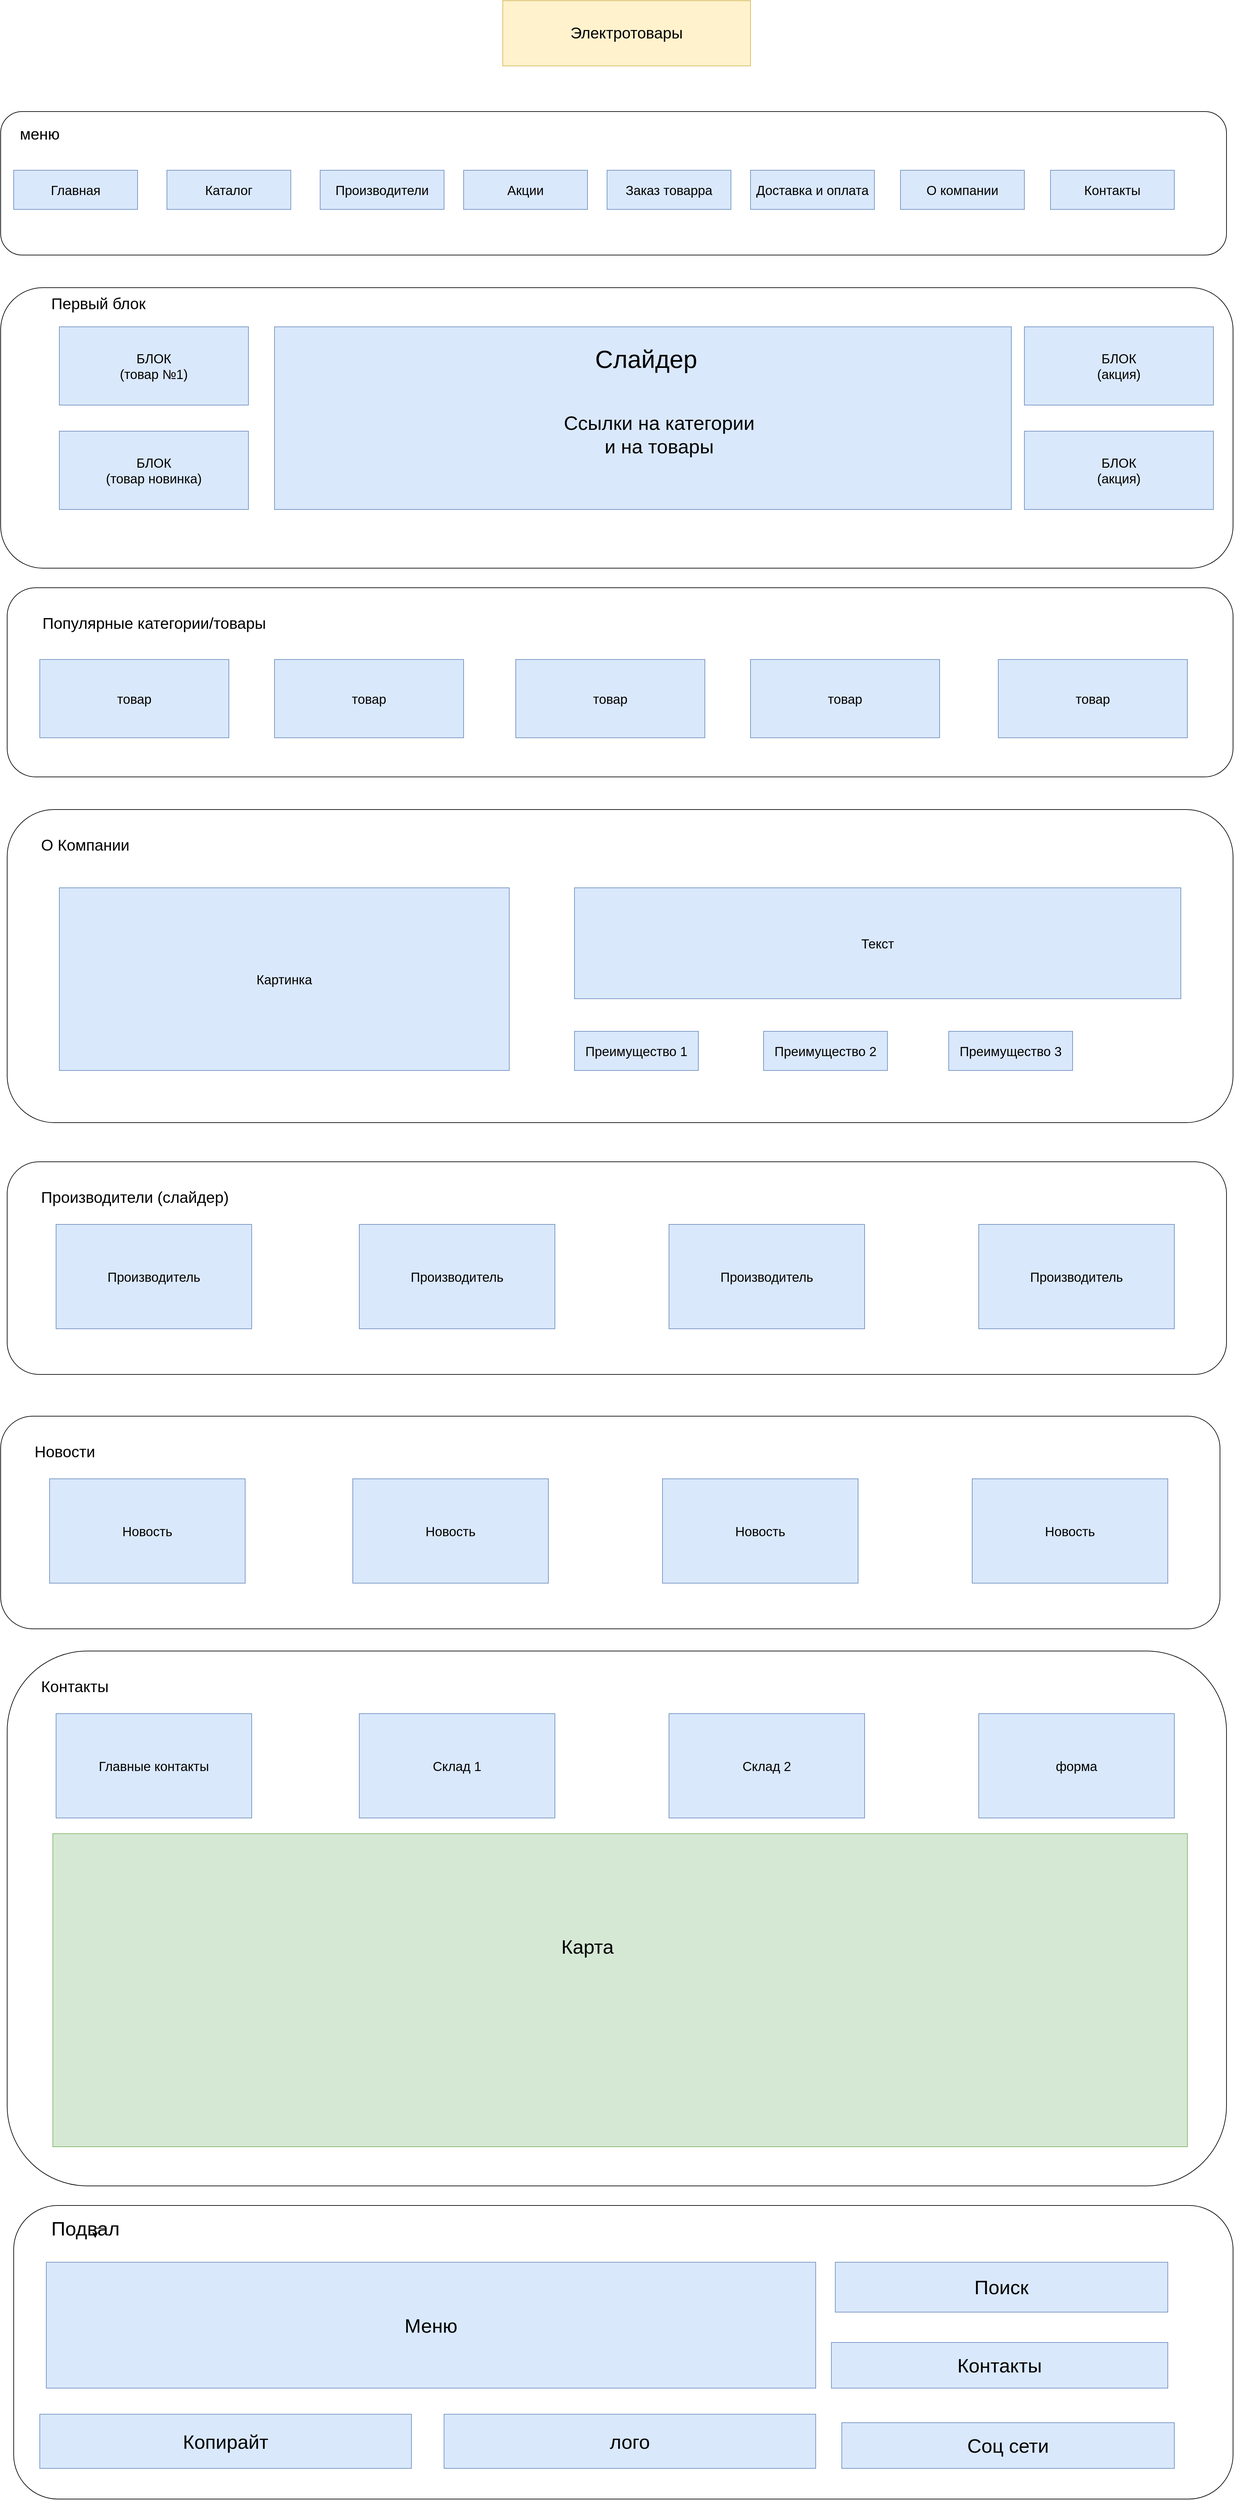 <mxfile version="20.2.5" type="github">
  <diagram id="zNv8xjbHF7dDzMEPw7R5" name="Страница 1">
    <mxGraphModel dx="3325" dy="3049" grid="1" gridSize="10" guides="1" tooltips="1" connect="1" arrows="1" fold="1" page="1" pageScale="1" pageWidth="827" pageHeight="1169" math="0" shadow="0">
      <root>
        <mxCell id="0" />
        <mxCell id="1" parent="0" />
        <mxCell id="lZ8x3SBaB1HAfdKTZSdu-11" value="" style="rounded=1;whiteSpace=wrap;html=1;fontSize=24;" vertex="1" parent="1">
          <mxGeometry x="10" y="150" width="1880" height="220" as="geometry" />
        </mxCell>
        <mxCell id="lZ8x3SBaB1HAfdKTZSdu-1" value="Электротовары" style="rounded=0;whiteSpace=wrap;html=1;fontSize=24;fillColor=#fff2cc;strokeColor=#d6b656;" vertex="1" parent="1">
          <mxGeometry x="780" y="-20" width="380" height="100" as="geometry" />
        </mxCell>
        <mxCell id="lZ8x3SBaB1HAfdKTZSdu-2" value="Акции" style="text;whiteSpace=wrap;html=1;fillColor=#dae8fc;strokeColor=#6c8ebf;align=center;verticalAlign=middle;fontSize=20;" vertex="1" parent="1">
          <mxGeometry x="720" y="240" width="190" height="60" as="geometry" />
        </mxCell>
        <mxCell id="lZ8x3SBaB1HAfdKTZSdu-3" value="Главная" style="text;whiteSpace=wrap;html=1;fillColor=#dae8fc;strokeColor=#6c8ebf;align=center;verticalAlign=middle;fontSize=20;" vertex="1" parent="1">
          <mxGeometry x="30" y="240" width="190" height="60" as="geometry" />
        </mxCell>
        <mxCell id="lZ8x3SBaB1HAfdKTZSdu-4" value="Заказ товарра" style="text;whiteSpace=wrap;html=1;fillColor=#dae8fc;strokeColor=#6c8ebf;align=center;verticalAlign=middle;fontSize=20;" vertex="1" parent="1">
          <mxGeometry x="940" y="240" width="190" height="60" as="geometry" />
        </mxCell>
        <mxCell id="lZ8x3SBaB1HAfdKTZSdu-5" value="Каталог" style="text;whiteSpace=wrap;html=1;fillColor=#dae8fc;strokeColor=#6c8ebf;align=center;verticalAlign=middle;fontSize=20;" vertex="1" parent="1">
          <mxGeometry x="265" y="240" width="190" height="60" as="geometry" />
        </mxCell>
        <mxCell id="lZ8x3SBaB1HAfdKTZSdu-6" value="Производители" style="text;whiteSpace=wrap;html=1;fillColor=#dae8fc;strokeColor=#6c8ebf;align=center;verticalAlign=middle;fontSize=20;" vertex="1" parent="1">
          <mxGeometry x="500" y="240" width="190" height="60" as="geometry" />
        </mxCell>
        <mxCell id="lZ8x3SBaB1HAfdKTZSdu-7" value="Контакты" style="text;whiteSpace=wrap;html=1;fillColor=#dae8fc;strokeColor=#6c8ebf;align=center;verticalAlign=middle;fontSize=20;" vertex="1" parent="1">
          <mxGeometry x="1620" y="240" width="190" height="60" as="geometry" />
        </mxCell>
        <mxCell id="lZ8x3SBaB1HAfdKTZSdu-8" value="Доставка и оплата" style="text;whiteSpace=wrap;html=1;fillColor=#dae8fc;strokeColor=#6c8ebf;align=center;verticalAlign=middle;fontSize=20;" vertex="1" parent="1">
          <mxGeometry x="1160" y="240" width="190" height="60" as="geometry" />
        </mxCell>
        <mxCell id="lZ8x3SBaB1HAfdKTZSdu-9" value="О компании" style="text;whiteSpace=wrap;html=1;fillColor=#dae8fc;strokeColor=#6c8ebf;align=center;verticalAlign=middle;fontSize=20;" vertex="1" parent="1">
          <mxGeometry x="1390" y="240" width="190" height="60" as="geometry" />
        </mxCell>
        <mxCell id="lZ8x3SBaB1HAfdKTZSdu-12" value="меню" style="text;html=1;strokeColor=none;fillColor=none;align=center;verticalAlign=middle;whiteSpace=wrap;rounded=0;fontSize=24;" vertex="1" parent="1">
          <mxGeometry x="40" y="170" width="60" height="30" as="geometry" />
        </mxCell>
        <mxCell id="lZ8x3SBaB1HAfdKTZSdu-13" value="" style="rounded=1;whiteSpace=wrap;html=1;fontSize=24;" vertex="1" parent="1">
          <mxGeometry x="10" y="420" width="1890" height="430" as="geometry" />
        </mxCell>
        <mxCell id="lZ8x3SBaB1HAfdKTZSdu-14" value="" style="text;whiteSpace=wrap;html=1;fillColor=#dae8fc;strokeColor=#6c8ebf;align=center;verticalAlign=middle;fontSize=38;" vertex="1" parent="1">
          <mxGeometry x="430" y="480" width="1130" height="280" as="geometry" />
        </mxCell>
        <mxCell id="lZ8x3SBaB1HAfdKTZSdu-15" value="&lt;div style=&quot;font-size: 30px;&quot;&gt;Ссылки на категории &lt;br style=&quot;font-size: 30px;&quot;&gt;&lt;/div&gt;&lt;div style=&quot;font-size: 30px;&quot;&gt;и на товары&lt;/div&gt;" style="text;html=1;strokeColor=none;fillColor=none;align=center;verticalAlign=middle;whiteSpace=wrap;rounded=0;fontSize=30;" vertex="1" parent="1">
          <mxGeometry x="670" y="585" width="700" height="120" as="geometry" />
        </mxCell>
        <mxCell id="lZ8x3SBaB1HAfdKTZSdu-16" value="Слайдер" style="text;html=1;strokeColor=none;fillColor=none;align=center;verticalAlign=middle;whiteSpace=wrap;rounded=0;fontSize=38;" vertex="1" parent="1">
          <mxGeometry x="650" y="500" width="700" height="60" as="geometry" />
        </mxCell>
        <mxCell id="lZ8x3SBaB1HAfdKTZSdu-17" value="&lt;div&gt;БЛОК&lt;/div&gt;&lt;div&gt;(товар №1)&lt;br&gt;&lt;/div&gt;" style="text;whiteSpace=wrap;html=1;fillColor=#dae8fc;strokeColor=#6c8ebf;align=center;verticalAlign=middle;fontSize=20;" vertex="1" parent="1">
          <mxGeometry x="100" y="480" width="290" height="120" as="geometry" />
        </mxCell>
        <mxCell id="lZ8x3SBaB1HAfdKTZSdu-19" value="&lt;div&gt;БЛОК&lt;/div&gt;&lt;div&gt;(товар новинка)&lt;/div&gt;" style="text;whiteSpace=wrap;html=1;fillColor=#dae8fc;strokeColor=#6c8ebf;align=center;verticalAlign=middle;fontSize=20;" vertex="1" parent="1">
          <mxGeometry x="100" y="640" width="290" height="120" as="geometry" />
        </mxCell>
        <mxCell id="lZ8x3SBaB1HAfdKTZSdu-20" value="&lt;div&gt;БЛОК&lt;/div&gt;&lt;div&gt;(акция)&lt;br&gt;&lt;/div&gt;" style="text;whiteSpace=wrap;html=1;fillColor=#dae8fc;strokeColor=#6c8ebf;align=center;verticalAlign=middle;fontSize=20;" vertex="1" parent="1">
          <mxGeometry x="1580" y="480" width="290" height="120" as="geometry" />
        </mxCell>
        <mxCell id="lZ8x3SBaB1HAfdKTZSdu-21" value="&lt;div&gt;БЛОК&lt;/div&gt;&lt;div&gt;(акция)&lt;br&gt;&lt;/div&gt;" style="text;whiteSpace=wrap;html=1;fillColor=#dae8fc;strokeColor=#6c8ebf;align=center;verticalAlign=middle;fontSize=20;" vertex="1" parent="1">
          <mxGeometry x="1580" y="640" width="290" height="120" as="geometry" />
        </mxCell>
        <mxCell id="lZ8x3SBaB1HAfdKTZSdu-22" value="" style="rounded=1;whiteSpace=wrap;html=1;fontSize=24;" vertex="1" parent="1">
          <mxGeometry x="20" y="880" width="1880" height="290" as="geometry" />
        </mxCell>
        <mxCell id="lZ8x3SBaB1HAfdKTZSdu-26" value="товар" style="text;whiteSpace=wrap;html=1;fillColor=#dae8fc;strokeColor=#6c8ebf;align=center;verticalAlign=middle;fontSize=20;" vertex="1" parent="1">
          <mxGeometry x="70" y="990" width="290" height="120" as="geometry" />
        </mxCell>
        <mxCell id="lZ8x3SBaB1HAfdKTZSdu-27" value="товар" style="text;whiteSpace=wrap;html=1;fillColor=#dae8fc;strokeColor=#6c8ebf;align=center;verticalAlign=middle;fontSize=20;" vertex="1" parent="1">
          <mxGeometry x="430" y="990" width="290" height="120" as="geometry" />
        </mxCell>
        <mxCell id="lZ8x3SBaB1HAfdKTZSdu-28" value="товар" style="text;whiteSpace=wrap;html=1;fillColor=#dae8fc;strokeColor=#6c8ebf;align=center;verticalAlign=middle;fontSize=20;" vertex="1" parent="1">
          <mxGeometry x="800" y="990" width="290" height="120" as="geometry" />
        </mxCell>
        <mxCell id="lZ8x3SBaB1HAfdKTZSdu-29" value="товар" style="text;whiteSpace=wrap;html=1;fillColor=#dae8fc;strokeColor=#6c8ebf;align=center;verticalAlign=middle;fontSize=20;" vertex="1" parent="1">
          <mxGeometry x="1160" y="990" width="290" height="120" as="geometry" />
        </mxCell>
        <mxCell id="lZ8x3SBaB1HAfdKTZSdu-30" value="Первый блок" style="text;html=1;strokeColor=none;fillColor=none;align=center;verticalAlign=middle;whiteSpace=wrap;rounded=0;fontSize=24;" vertex="1" parent="1">
          <mxGeometry x="60" y="430" width="200" height="30" as="geometry" />
        </mxCell>
        <mxCell id="lZ8x3SBaB1HAfdKTZSdu-31" value="Популярные категории/товары" style="text;html=1;strokeColor=none;fillColor=none;align=center;verticalAlign=middle;whiteSpace=wrap;rounded=0;fontSize=24;" vertex="1" parent="1">
          <mxGeometry x="67.5" y="920" width="355" height="30" as="geometry" />
        </mxCell>
        <mxCell id="lZ8x3SBaB1HAfdKTZSdu-32" value="товар" style="text;whiteSpace=wrap;html=1;fillColor=#dae8fc;strokeColor=#6c8ebf;align=center;verticalAlign=middle;fontSize=20;" vertex="1" parent="1">
          <mxGeometry x="1540" y="990" width="290" height="120" as="geometry" />
        </mxCell>
        <mxCell id="lZ8x3SBaB1HAfdKTZSdu-34" value="" style="rounded=1;whiteSpace=wrap;html=1;fontSize=24;" vertex="1" parent="1">
          <mxGeometry x="20" y="1220" width="1880" height="480" as="geometry" />
        </mxCell>
        <mxCell id="lZ8x3SBaB1HAfdKTZSdu-35" value="Картинка" style="text;whiteSpace=wrap;html=1;fillColor=#dae8fc;strokeColor=#6c8ebf;align=center;verticalAlign=middle;fontSize=20;" vertex="1" parent="1">
          <mxGeometry x="100" y="1340" width="690" height="280" as="geometry" />
        </mxCell>
        <mxCell id="lZ8x3SBaB1HAfdKTZSdu-38" value="Текст" style="text;whiteSpace=wrap;html=1;fillColor=#dae8fc;strokeColor=#6c8ebf;align=center;verticalAlign=middle;fontSize=20;" vertex="1" parent="1">
          <mxGeometry x="890" y="1340" width="930" height="170" as="geometry" />
        </mxCell>
        <mxCell id="lZ8x3SBaB1HAfdKTZSdu-39" value="О Компании" style="text;html=1;strokeColor=none;fillColor=none;align=left;verticalAlign=middle;whiteSpace=wrap;rounded=0;fontSize=24;" vertex="1" parent="1">
          <mxGeometry x="70" y="1260" width="355" height="30" as="geometry" />
        </mxCell>
        <mxCell id="lZ8x3SBaB1HAfdKTZSdu-40" value="Преимущество 1" style="text;whiteSpace=wrap;html=1;fillColor=#dae8fc;strokeColor=#6c8ebf;align=center;verticalAlign=middle;fontSize=20;" vertex="1" parent="1">
          <mxGeometry x="890" y="1560" width="190" height="60" as="geometry" />
        </mxCell>
        <mxCell id="lZ8x3SBaB1HAfdKTZSdu-41" value="Преимущество 2" style="text;whiteSpace=wrap;html=1;fillColor=#dae8fc;strokeColor=#6c8ebf;align=center;verticalAlign=middle;fontSize=20;" vertex="1" parent="1">
          <mxGeometry x="1180" y="1560" width="190" height="60" as="geometry" />
        </mxCell>
        <mxCell id="lZ8x3SBaB1HAfdKTZSdu-43" value="" style="rounded=1;whiteSpace=wrap;html=1;fontSize=24;" vertex="1" parent="1">
          <mxGeometry x="20" y="2510" width="1870" height="820" as="geometry" />
        </mxCell>
        <mxCell id="lZ8x3SBaB1HAfdKTZSdu-46" value="&lt;div&gt;Контакты&lt;/div&gt;" style="text;html=1;strokeColor=none;fillColor=none;align=left;verticalAlign=middle;whiteSpace=wrap;rounded=0;fontSize=24;" vertex="1" parent="1">
          <mxGeometry x="70" y="2550" width="355" height="30" as="geometry" />
        </mxCell>
        <mxCell id="lZ8x3SBaB1HAfdKTZSdu-47" value="Главные контакты" style="text;whiteSpace=wrap;html=1;fillColor=#dae8fc;strokeColor=#6c8ebf;align=center;verticalAlign=middle;fontSize=20;" vertex="1" parent="1">
          <mxGeometry x="95" y="2606" width="300" height="160" as="geometry" />
        </mxCell>
        <mxCell id="lZ8x3SBaB1HAfdKTZSdu-49" value="&lt;div&gt;форма&lt;/div&gt;" style="text;whiteSpace=wrap;html=1;fillColor=#dae8fc;strokeColor=#6c8ebf;align=center;verticalAlign=middle;fontSize=20;" vertex="1" parent="1">
          <mxGeometry x="1510" y="2606" width="300" height="160" as="geometry" />
        </mxCell>
        <mxCell id="lZ8x3SBaB1HAfdKTZSdu-50" value="&lt;div&gt;Склад 2&lt;/div&gt;" style="text;whiteSpace=wrap;html=1;fillColor=#dae8fc;strokeColor=#6c8ebf;align=center;verticalAlign=middle;fontSize=20;" vertex="1" parent="1">
          <mxGeometry x="1035" y="2606" width="300" height="160" as="geometry" />
        </mxCell>
        <mxCell id="lZ8x3SBaB1HAfdKTZSdu-51" value="Склад 1" style="text;whiteSpace=wrap;html=1;fillColor=#dae8fc;strokeColor=#6c8ebf;align=center;verticalAlign=middle;fontSize=20;" vertex="1" parent="1">
          <mxGeometry x="560" y="2606" width="300" height="160" as="geometry" />
        </mxCell>
        <mxCell id="lZ8x3SBaB1HAfdKTZSdu-53" value="" style="rounded=1;whiteSpace=wrap;html=1;fontSize=24;" vertex="1" parent="1">
          <mxGeometry x="20" y="1760" width="1870" height="326" as="geometry" />
        </mxCell>
        <mxCell id="lZ8x3SBaB1HAfdKTZSdu-54" value="Производители (слайдер)" style="text;html=1;strokeColor=none;fillColor=none;align=left;verticalAlign=middle;whiteSpace=wrap;rounded=0;fontSize=24;" vertex="1" parent="1">
          <mxGeometry x="70" y="1800" width="355" height="30" as="geometry" />
        </mxCell>
        <mxCell id="lZ8x3SBaB1HAfdKTZSdu-55" value="Производитель" style="text;whiteSpace=wrap;html=1;fillColor=#dae8fc;strokeColor=#6c8ebf;align=center;verticalAlign=middle;fontSize=20;" vertex="1" parent="1">
          <mxGeometry x="95" y="1856" width="300" height="160" as="geometry" />
        </mxCell>
        <mxCell id="lZ8x3SBaB1HAfdKTZSdu-56" value="Производитель" style="text;whiteSpace=wrap;html=1;fillColor=#dae8fc;strokeColor=#6c8ebf;align=center;verticalAlign=middle;fontSize=20;" vertex="1" parent="1">
          <mxGeometry x="1510" y="1856" width="300" height="160" as="geometry" />
        </mxCell>
        <mxCell id="lZ8x3SBaB1HAfdKTZSdu-57" value="Производитель" style="text;whiteSpace=wrap;html=1;fillColor=#dae8fc;strokeColor=#6c8ebf;align=center;verticalAlign=middle;fontSize=20;" vertex="1" parent="1">
          <mxGeometry x="1035" y="1856" width="300" height="160" as="geometry" />
        </mxCell>
        <mxCell id="lZ8x3SBaB1HAfdKTZSdu-58" value="Производитель" style="text;whiteSpace=wrap;html=1;fillColor=#dae8fc;strokeColor=#6c8ebf;align=center;verticalAlign=middle;fontSize=20;" vertex="1" parent="1">
          <mxGeometry x="560" y="1856" width="300" height="160" as="geometry" />
        </mxCell>
        <mxCell id="lZ8x3SBaB1HAfdKTZSdu-59" value="" style="rounded=1;whiteSpace=wrap;html=1;fontSize=24;" vertex="1" parent="1">
          <mxGeometry x="10" y="2150" width="1870" height="326" as="geometry" />
        </mxCell>
        <mxCell id="lZ8x3SBaB1HAfdKTZSdu-60" value="Новости" style="text;html=1;strokeColor=none;fillColor=none;align=left;verticalAlign=middle;whiteSpace=wrap;rounded=0;fontSize=24;" vertex="1" parent="1">
          <mxGeometry x="60" y="2190" width="355" height="30" as="geometry" />
        </mxCell>
        <mxCell id="lZ8x3SBaB1HAfdKTZSdu-61" value="Новость" style="text;whiteSpace=wrap;html=1;fillColor=#dae8fc;strokeColor=#6c8ebf;align=center;verticalAlign=middle;fontSize=20;" vertex="1" parent="1">
          <mxGeometry x="85" y="2246" width="300" height="160" as="geometry" />
        </mxCell>
        <mxCell id="lZ8x3SBaB1HAfdKTZSdu-62" value="Новость" style="text;whiteSpace=wrap;html=1;fillColor=#dae8fc;strokeColor=#6c8ebf;align=center;verticalAlign=middle;fontSize=20;" vertex="1" parent="1">
          <mxGeometry x="1500" y="2246" width="300" height="160" as="geometry" />
        </mxCell>
        <mxCell id="lZ8x3SBaB1HAfdKTZSdu-63" value="Новость" style="text;whiteSpace=wrap;html=1;fillColor=#dae8fc;strokeColor=#6c8ebf;align=center;verticalAlign=middle;fontSize=20;" vertex="1" parent="1">
          <mxGeometry x="1025" y="2246" width="300" height="160" as="geometry" />
        </mxCell>
        <mxCell id="lZ8x3SBaB1HAfdKTZSdu-64" value="Новость" style="text;whiteSpace=wrap;html=1;fillColor=#dae8fc;strokeColor=#6c8ebf;align=center;verticalAlign=middle;fontSize=20;" vertex="1" parent="1">
          <mxGeometry x="550" y="2246" width="300" height="160" as="geometry" />
        </mxCell>
        <mxCell id="lZ8x3SBaB1HAfdKTZSdu-65" value="Преимущество 3" style="text;whiteSpace=wrap;html=1;fillColor=#dae8fc;strokeColor=#6c8ebf;align=center;verticalAlign=middle;fontSize=20;" vertex="1" parent="1">
          <mxGeometry x="1464" y="1560" width="190" height="60" as="geometry" />
        </mxCell>
        <mxCell id="lZ8x3SBaB1HAfdKTZSdu-67" value="" style="rounded=0;whiteSpace=wrap;html=1;fontSize=30;fillColor=#d5e8d4;strokeColor=#82b366;" vertex="1" parent="1">
          <mxGeometry x="90" y="2790" width="1740" height="480" as="geometry" />
        </mxCell>
        <mxCell id="lZ8x3SBaB1HAfdKTZSdu-68" value="&lt;div&gt;Карта&lt;/div&gt;" style="text;html=1;strokeColor=none;fillColor=none;align=center;verticalAlign=middle;whiteSpace=wrap;rounded=0;fontSize=30;" vertex="1" parent="1">
          <mxGeometry x="600" y="2923" width="620" height="80" as="geometry" />
        </mxCell>
        <mxCell id="lZ8x3SBaB1HAfdKTZSdu-69" value="" style="rounded=1;whiteSpace=wrap;html=1;fontSize=30;" vertex="1" parent="1">
          <mxGeometry x="30" y="3360" width="1870" height="450" as="geometry" />
        </mxCell>
        <mxCell id="lZ8x3SBaB1HAfdKTZSdu-70" value="&lt;div&gt;Подвал&lt;/div&gt;" style="text;html=1;strokeColor=none;fillColor=none;align=center;verticalAlign=middle;whiteSpace=wrap;rounded=0;fontSize=30;" vertex="1" parent="1">
          <mxGeometry x="110" y="3380" width="60" height="30" as="geometry" />
        </mxCell>
        <mxCell id="lZ8x3SBaB1HAfdKTZSdu-71" value="Меню" style="rounded=0;whiteSpace=wrap;html=1;fontSize=30;fillColor=#dae8fc;strokeColor=#6c8ebf;" vertex="1" parent="1">
          <mxGeometry x="80" y="3447" width="1180" height="193" as="geometry" />
        </mxCell>
        <mxCell id="lZ8x3SBaB1HAfdKTZSdu-73" value="Поиск" style="rounded=0;whiteSpace=wrap;html=1;fontSize=30;fillColor=#dae8fc;strokeColor=#6c8ebf;" vertex="1" parent="1">
          <mxGeometry x="1290" y="3447" width="510" height="76.5" as="geometry" />
        </mxCell>
        <mxCell id="lZ8x3SBaB1HAfdKTZSdu-74" value="Контакты" style="rounded=0;whiteSpace=wrap;html=1;fontSize=30;fillColor=#dae8fc;strokeColor=#6c8ebf;" vertex="1" parent="1">
          <mxGeometry x="1284" y="3570" width="516" height="70" as="geometry" />
        </mxCell>
        <mxCell id="lZ8x3SBaB1HAfdKTZSdu-75" value="Соц сети" style="rounded=0;whiteSpace=wrap;html=1;fontSize=30;fillColor=#dae8fc;strokeColor=#6c8ebf;" vertex="1" parent="1">
          <mxGeometry x="1300" y="3693" width="510" height="70" as="geometry" />
        </mxCell>
        <mxCell id="lZ8x3SBaB1HAfdKTZSdu-76" value="Копирайт" style="rounded=0;whiteSpace=wrap;html=1;fontSize=30;fillColor=#dae8fc;strokeColor=#6c8ebf;" vertex="1" parent="1">
          <mxGeometry x="70" y="3680" width="570" height="83" as="geometry" />
        </mxCell>
        <mxCell id="lZ8x3SBaB1HAfdKTZSdu-77" value="лого" style="rounded=0;whiteSpace=wrap;html=1;fontSize=30;fillColor=#dae8fc;strokeColor=#6c8ebf;" vertex="1" parent="1">
          <mxGeometry x="690" y="3680" width="570" height="83" as="geometry" />
        </mxCell>
        <mxCell id="lZ8x3SBaB1HAfdKTZSdu-78" style="edgeStyle=orthogonalEdgeStyle;rounded=0;orthogonalLoop=1;jettySize=auto;html=1;exitX=1;exitY=0.5;exitDx=0;exitDy=0;entryX=0.75;entryY=1;entryDx=0;entryDy=0;fontSize=30;" edge="1" parent="1" source="lZ8x3SBaB1HAfdKTZSdu-70" target="lZ8x3SBaB1HAfdKTZSdu-70">
          <mxGeometry relative="1" as="geometry" />
        </mxCell>
      </root>
    </mxGraphModel>
  </diagram>
</mxfile>
